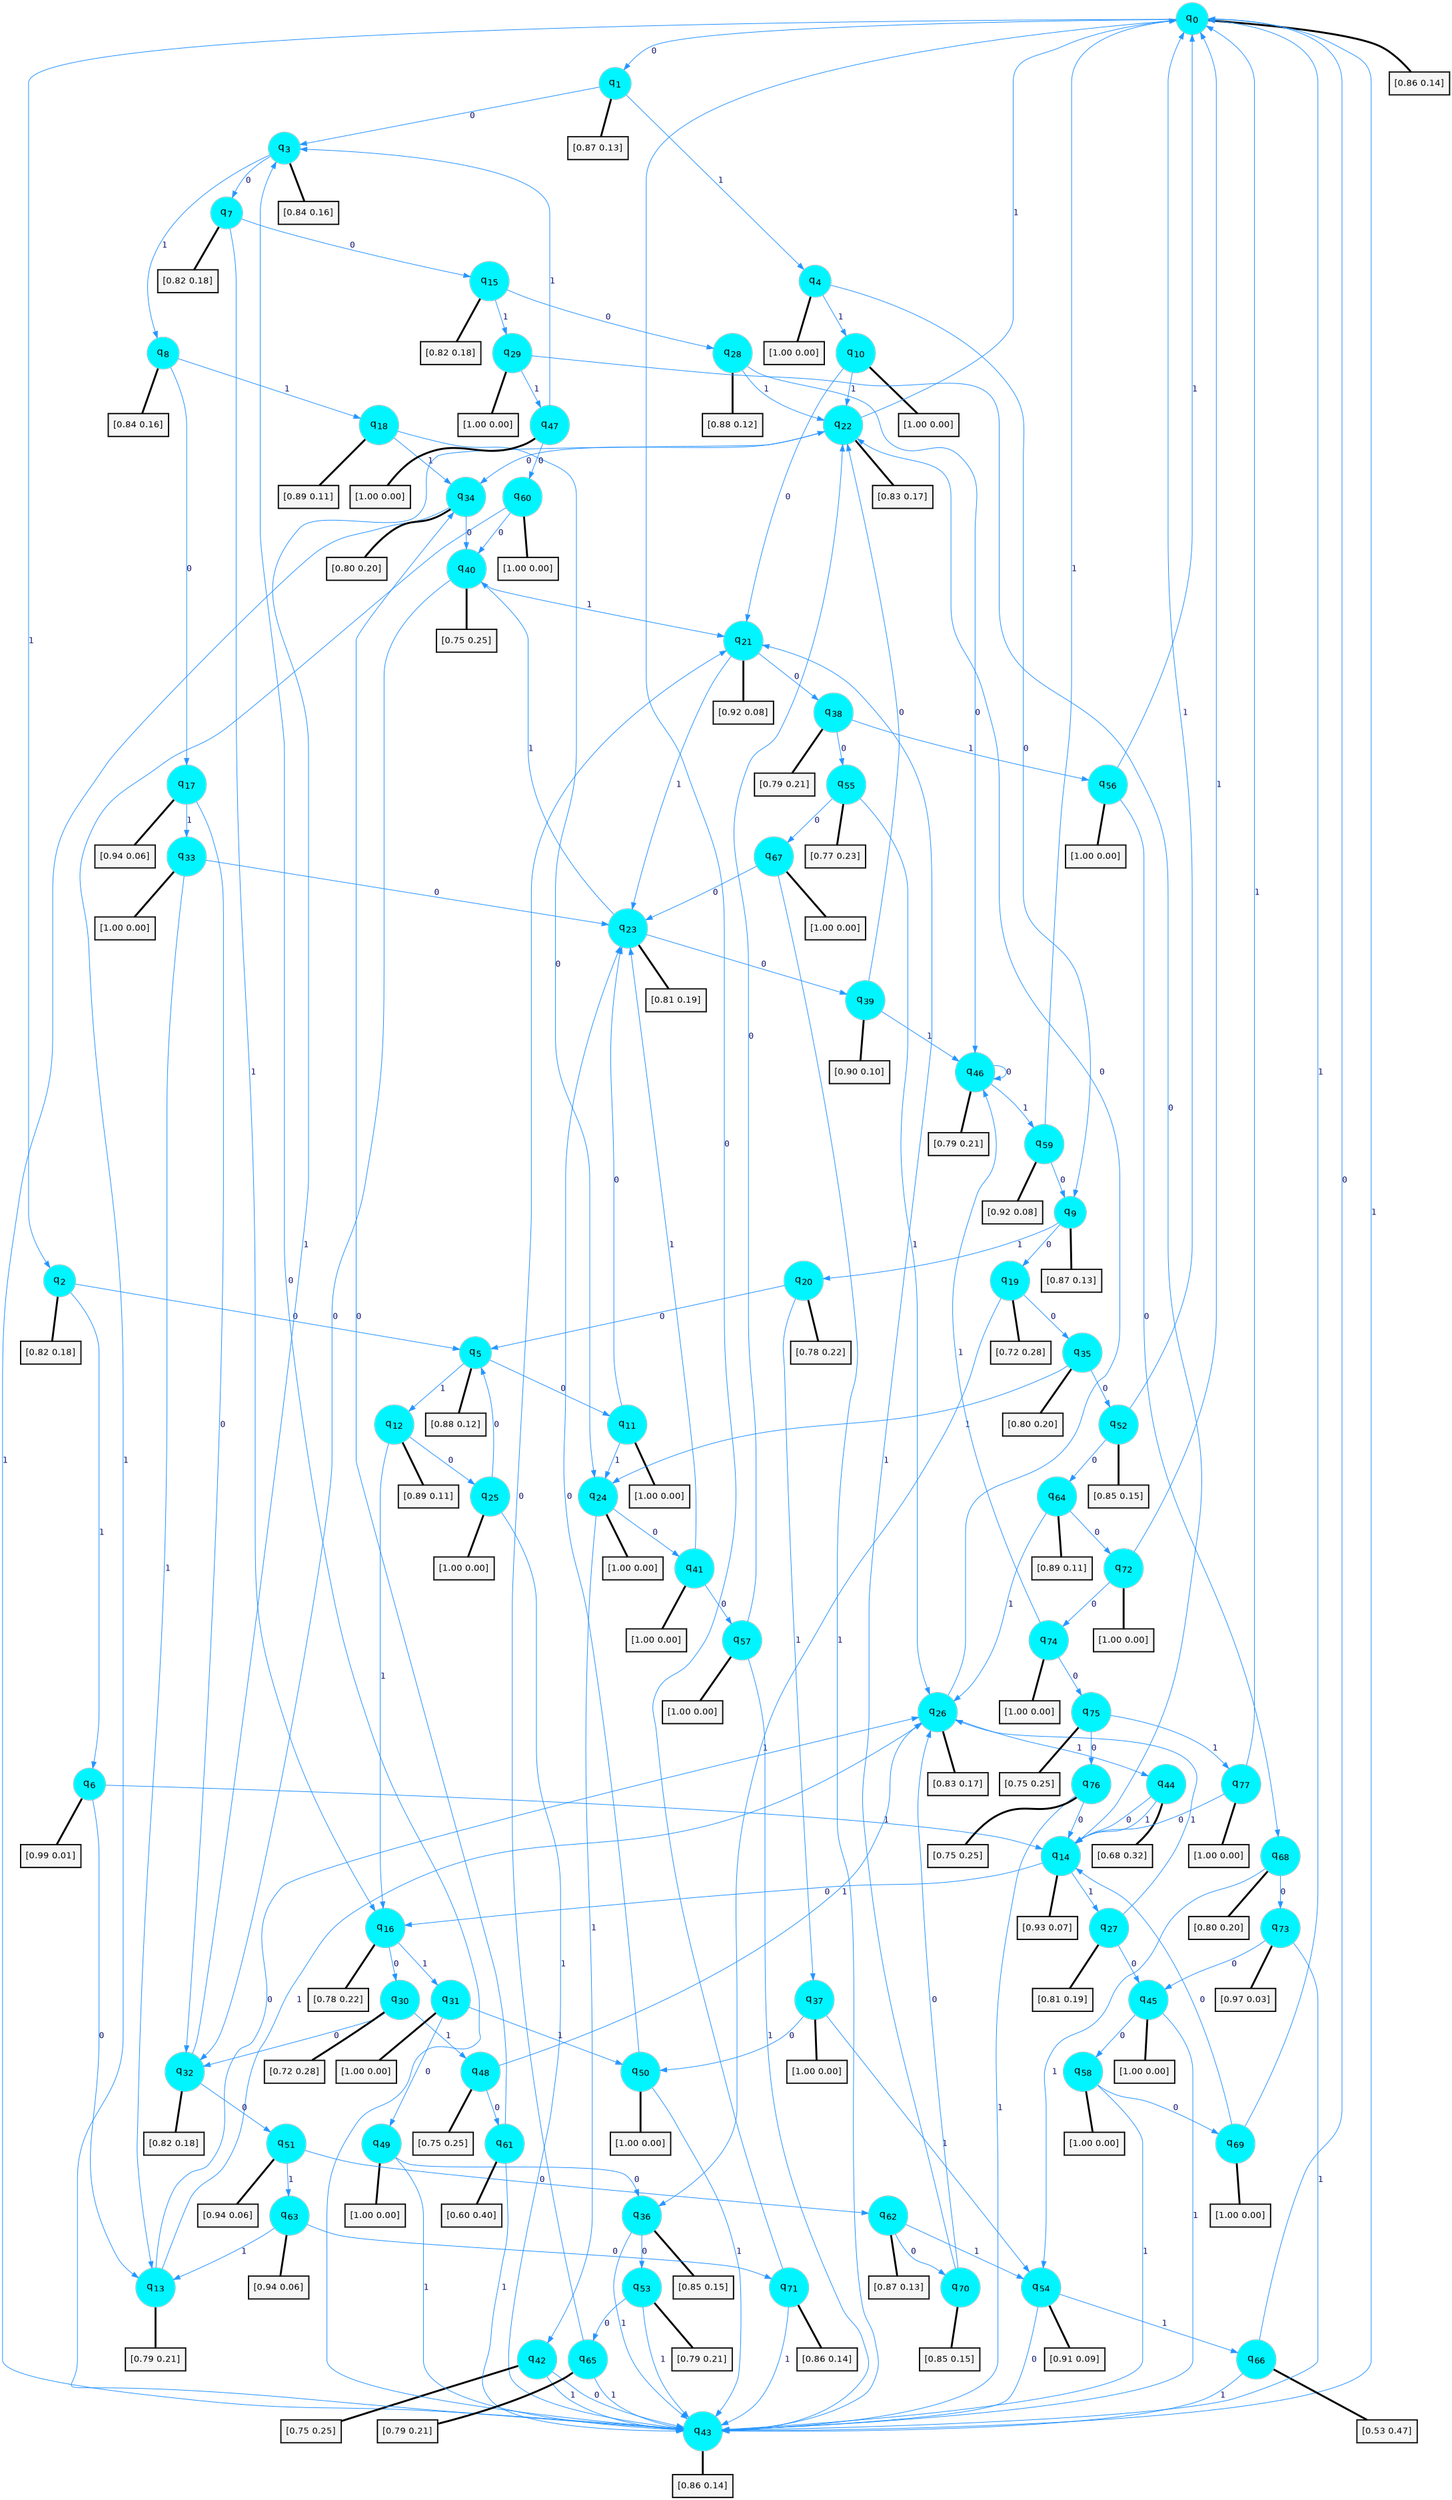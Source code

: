 digraph G {
graph [
bgcolor=transparent, dpi=300, rankdir=TD, size="40,25"];
node [
color=gray, fillcolor=turquoise1, fontcolor=black, fontname=Helvetica, fontsize=16, fontweight=bold, shape=circle, style=filled];
edge [
arrowsize=1, color=dodgerblue1, fontcolor=midnightblue, fontname=courier, fontweight=bold, penwidth=1, style=solid, weight=20];
0[label=<q<SUB>0</SUB>>];
1[label=<q<SUB>1</SUB>>];
2[label=<q<SUB>2</SUB>>];
3[label=<q<SUB>3</SUB>>];
4[label=<q<SUB>4</SUB>>];
5[label=<q<SUB>5</SUB>>];
6[label=<q<SUB>6</SUB>>];
7[label=<q<SUB>7</SUB>>];
8[label=<q<SUB>8</SUB>>];
9[label=<q<SUB>9</SUB>>];
10[label=<q<SUB>10</SUB>>];
11[label=<q<SUB>11</SUB>>];
12[label=<q<SUB>12</SUB>>];
13[label=<q<SUB>13</SUB>>];
14[label=<q<SUB>14</SUB>>];
15[label=<q<SUB>15</SUB>>];
16[label=<q<SUB>16</SUB>>];
17[label=<q<SUB>17</SUB>>];
18[label=<q<SUB>18</SUB>>];
19[label=<q<SUB>19</SUB>>];
20[label=<q<SUB>20</SUB>>];
21[label=<q<SUB>21</SUB>>];
22[label=<q<SUB>22</SUB>>];
23[label=<q<SUB>23</SUB>>];
24[label=<q<SUB>24</SUB>>];
25[label=<q<SUB>25</SUB>>];
26[label=<q<SUB>26</SUB>>];
27[label=<q<SUB>27</SUB>>];
28[label=<q<SUB>28</SUB>>];
29[label=<q<SUB>29</SUB>>];
30[label=<q<SUB>30</SUB>>];
31[label=<q<SUB>31</SUB>>];
32[label=<q<SUB>32</SUB>>];
33[label=<q<SUB>33</SUB>>];
34[label=<q<SUB>34</SUB>>];
35[label=<q<SUB>35</SUB>>];
36[label=<q<SUB>36</SUB>>];
37[label=<q<SUB>37</SUB>>];
38[label=<q<SUB>38</SUB>>];
39[label=<q<SUB>39</SUB>>];
40[label=<q<SUB>40</SUB>>];
41[label=<q<SUB>41</SUB>>];
42[label=<q<SUB>42</SUB>>];
43[label=<q<SUB>43</SUB>>];
44[label=<q<SUB>44</SUB>>];
45[label=<q<SUB>45</SUB>>];
46[label=<q<SUB>46</SUB>>];
47[label=<q<SUB>47</SUB>>];
48[label=<q<SUB>48</SUB>>];
49[label=<q<SUB>49</SUB>>];
50[label=<q<SUB>50</SUB>>];
51[label=<q<SUB>51</SUB>>];
52[label=<q<SUB>52</SUB>>];
53[label=<q<SUB>53</SUB>>];
54[label=<q<SUB>54</SUB>>];
55[label=<q<SUB>55</SUB>>];
56[label=<q<SUB>56</SUB>>];
57[label=<q<SUB>57</SUB>>];
58[label=<q<SUB>58</SUB>>];
59[label=<q<SUB>59</SUB>>];
60[label=<q<SUB>60</SUB>>];
61[label=<q<SUB>61</SUB>>];
62[label=<q<SUB>62</SUB>>];
63[label=<q<SUB>63</SUB>>];
64[label=<q<SUB>64</SUB>>];
65[label=<q<SUB>65</SUB>>];
66[label=<q<SUB>66</SUB>>];
67[label=<q<SUB>67</SUB>>];
68[label=<q<SUB>68</SUB>>];
69[label=<q<SUB>69</SUB>>];
70[label=<q<SUB>70</SUB>>];
71[label=<q<SUB>71</SUB>>];
72[label=<q<SUB>72</SUB>>];
73[label=<q<SUB>73</SUB>>];
74[label=<q<SUB>74</SUB>>];
75[label=<q<SUB>75</SUB>>];
76[label=<q<SUB>76</SUB>>];
77[label=<q<SUB>77</SUB>>];
78[label="[0.86 0.14]", shape=box,fontcolor=black, fontname=Helvetica, fontsize=14, penwidth=2, fillcolor=whitesmoke,color=black];
79[label="[0.87 0.13]", shape=box,fontcolor=black, fontname=Helvetica, fontsize=14, penwidth=2, fillcolor=whitesmoke,color=black];
80[label="[0.82 0.18]", shape=box,fontcolor=black, fontname=Helvetica, fontsize=14, penwidth=2, fillcolor=whitesmoke,color=black];
81[label="[0.84 0.16]", shape=box,fontcolor=black, fontname=Helvetica, fontsize=14, penwidth=2, fillcolor=whitesmoke,color=black];
82[label="[1.00 0.00]", shape=box,fontcolor=black, fontname=Helvetica, fontsize=14, penwidth=2, fillcolor=whitesmoke,color=black];
83[label="[0.88 0.12]", shape=box,fontcolor=black, fontname=Helvetica, fontsize=14, penwidth=2, fillcolor=whitesmoke,color=black];
84[label="[0.99 0.01]", shape=box,fontcolor=black, fontname=Helvetica, fontsize=14, penwidth=2, fillcolor=whitesmoke,color=black];
85[label="[0.82 0.18]", shape=box,fontcolor=black, fontname=Helvetica, fontsize=14, penwidth=2, fillcolor=whitesmoke,color=black];
86[label="[0.84 0.16]", shape=box,fontcolor=black, fontname=Helvetica, fontsize=14, penwidth=2, fillcolor=whitesmoke,color=black];
87[label="[0.87 0.13]", shape=box,fontcolor=black, fontname=Helvetica, fontsize=14, penwidth=2, fillcolor=whitesmoke,color=black];
88[label="[1.00 0.00]", shape=box,fontcolor=black, fontname=Helvetica, fontsize=14, penwidth=2, fillcolor=whitesmoke,color=black];
89[label="[1.00 0.00]", shape=box,fontcolor=black, fontname=Helvetica, fontsize=14, penwidth=2, fillcolor=whitesmoke,color=black];
90[label="[0.89 0.11]", shape=box,fontcolor=black, fontname=Helvetica, fontsize=14, penwidth=2, fillcolor=whitesmoke,color=black];
91[label="[0.79 0.21]", shape=box,fontcolor=black, fontname=Helvetica, fontsize=14, penwidth=2, fillcolor=whitesmoke,color=black];
92[label="[0.93 0.07]", shape=box,fontcolor=black, fontname=Helvetica, fontsize=14, penwidth=2, fillcolor=whitesmoke,color=black];
93[label="[0.82 0.18]", shape=box,fontcolor=black, fontname=Helvetica, fontsize=14, penwidth=2, fillcolor=whitesmoke,color=black];
94[label="[0.78 0.22]", shape=box,fontcolor=black, fontname=Helvetica, fontsize=14, penwidth=2, fillcolor=whitesmoke,color=black];
95[label="[0.94 0.06]", shape=box,fontcolor=black, fontname=Helvetica, fontsize=14, penwidth=2, fillcolor=whitesmoke,color=black];
96[label="[0.89 0.11]", shape=box,fontcolor=black, fontname=Helvetica, fontsize=14, penwidth=2, fillcolor=whitesmoke,color=black];
97[label="[0.72 0.28]", shape=box,fontcolor=black, fontname=Helvetica, fontsize=14, penwidth=2, fillcolor=whitesmoke,color=black];
98[label="[0.78 0.22]", shape=box,fontcolor=black, fontname=Helvetica, fontsize=14, penwidth=2, fillcolor=whitesmoke,color=black];
99[label="[0.92 0.08]", shape=box,fontcolor=black, fontname=Helvetica, fontsize=14, penwidth=2, fillcolor=whitesmoke,color=black];
100[label="[0.83 0.17]", shape=box,fontcolor=black, fontname=Helvetica, fontsize=14, penwidth=2, fillcolor=whitesmoke,color=black];
101[label="[0.81 0.19]", shape=box,fontcolor=black, fontname=Helvetica, fontsize=14, penwidth=2, fillcolor=whitesmoke,color=black];
102[label="[1.00 0.00]", shape=box,fontcolor=black, fontname=Helvetica, fontsize=14, penwidth=2, fillcolor=whitesmoke,color=black];
103[label="[1.00 0.00]", shape=box,fontcolor=black, fontname=Helvetica, fontsize=14, penwidth=2, fillcolor=whitesmoke,color=black];
104[label="[0.83 0.17]", shape=box,fontcolor=black, fontname=Helvetica, fontsize=14, penwidth=2, fillcolor=whitesmoke,color=black];
105[label="[0.81 0.19]", shape=box,fontcolor=black, fontname=Helvetica, fontsize=14, penwidth=2, fillcolor=whitesmoke,color=black];
106[label="[0.88 0.12]", shape=box,fontcolor=black, fontname=Helvetica, fontsize=14, penwidth=2, fillcolor=whitesmoke,color=black];
107[label="[1.00 0.00]", shape=box,fontcolor=black, fontname=Helvetica, fontsize=14, penwidth=2, fillcolor=whitesmoke,color=black];
108[label="[0.72 0.28]", shape=box,fontcolor=black, fontname=Helvetica, fontsize=14, penwidth=2, fillcolor=whitesmoke,color=black];
109[label="[1.00 0.00]", shape=box,fontcolor=black, fontname=Helvetica, fontsize=14, penwidth=2, fillcolor=whitesmoke,color=black];
110[label="[0.82 0.18]", shape=box,fontcolor=black, fontname=Helvetica, fontsize=14, penwidth=2, fillcolor=whitesmoke,color=black];
111[label="[1.00 0.00]", shape=box,fontcolor=black, fontname=Helvetica, fontsize=14, penwidth=2, fillcolor=whitesmoke,color=black];
112[label="[0.80 0.20]", shape=box,fontcolor=black, fontname=Helvetica, fontsize=14, penwidth=2, fillcolor=whitesmoke,color=black];
113[label="[0.80 0.20]", shape=box,fontcolor=black, fontname=Helvetica, fontsize=14, penwidth=2, fillcolor=whitesmoke,color=black];
114[label="[0.85 0.15]", shape=box,fontcolor=black, fontname=Helvetica, fontsize=14, penwidth=2, fillcolor=whitesmoke,color=black];
115[label="[1.00 0.00]", shape=box,fontcolor=black, fontname=Helvetica, fontsize=14, penwidth=2, fillcolor=whitesmoke,color=black];
116[label="[0.79 0.21]", shape=box,fontcolor=black, fontname=Helvetica, fontsize=14, penwidth=2, fillcolor=whitesmoke,color=black];
117[label="[0.90 0.10]", shape=box,fontcolor=black, fontname=Helvetica, fontsize=14, penwidth=2, fillcolor=whitesmoke,color=black];
118[label="[0.75 0.25]", shape=box,fontcolor=black, fontname=Helvetica, fontsize=14, penwidth=2, fillcolor=whitesmoke,color=black];
119[label="[1.00 0.00]", shape=box,fontcolor=black, fontname=Helvetica, fontsize=14, penwidth=2, fillcolor=whitesmoke,color=black];
120[label="[0.75 0.25]", shape=box,fontcolor=black, fontname=Helvetica, fontsize=14, penwidth=2, fillcolor=whitesmoke,color=black];
121[label="[0.86 0.14]", shape=box,fontcolor=black, fontname=Helvetica, fontsize=14, penwidth=2, fillcolor=whitesmoke,color=black];
122[label="[0.68 0.32]", shape=box,fontcolor=black, fontname=Helvetica, fontsize=14, penwidth=2, fillcolor=whitesmoke,color=black];
123[label="[1.00 0.00]", shape=box,fontcolor=black, fontname=Helvetica, fontsize=14, penwidth=2, fillcolor=whitesmoke,color=black];
124[label="[0.79 0.21]", shape=box,fontcolor=black, fontname=Helvetica, fontsize=14, penwidth=2, fillcolor=whitesmoke,color=black];
125[label="[1.00 0.00]", shape=box,fontcolor=black, fontname=Helvetica, fontsize=14, penwidth=2, fillcolor=whitesmoke,color=black];
126[label="[0.75 0.25]", shape=box,fontcolor=black, fontname=Helvetica, fontsize=14, penwidth=2, fillcolor=whitesmoke,color=black];
127[label="[1.00 0.00]", shape=box,fontcolor=black, fontname=Helvetica, fontsize=14, penwidth=2, fillcolor=whitesmoke,color=black];
128[label="[1.00 0.00]", shape=box,fontcolor=black, fontname=Helvetica, fontsize=14, penwidth=2, fillcolor=whitesmoke,color=black];
129[label="[0.94 0.06]", shape=box,fontcolor=black, fontname=Helvetica, fontsize=14, penwidth=2, fillcolor=whitesmoke,color=black];
130[label="[0.85 0.15]", shape=box,fontcolor=black, fontname=Helvetica, fontsize=14, penwidth=2, fillcolor=whitesmoke,color=black];
131[label="[0.79 0.21]", shape=box,fontcolor=black, fontname=Helvetica, fontsize=14, penwidth=2, fillcolor=whitesmoke,color=black];
132[label="[0.91 0.09]", shape=box,fontcolor=black, fontname=Helvetica, fontsize=14, penwidth=2, fillcolor=whitesmoke,color=black];
133[label="[0.77 0.23]", shape=box,fontcolor=black, fontname=Helvetica, fontsize=14, penwidth=2, fillcolor=whitesmoke,color=black];
134[label="[1.00 0.00]", shape=box,fontcolor=black, fontname=Helvetica, fontsize=14, penwidth=2, fillcolor=whitesmoke,color=black];
135[label="[1.00 0.00]", shape=box,fontcolor=black, fontname=Helvetica, fontsize=14, penwidth=2, fillcolor=whitesmoke,color=black];
136[label="[1.00 0.00]", shape=box,fontcolor=black, fontname=Helvetica, fontsize=14, penwidth=2, fillcolor=whitesmoke,color=black];
137[label="[0.92 0.08]", shape=box,fontcolor=black, fontname=Helvetica, fontsize=14, penwidth=2, fillcolor=whitesmoke,color=black];
138[label="[1.00 0.00]", shape=box,fontcolor=black, fontname=Helvetica, fontsize=14, penwidth=2, fillcolor=whitesmoke,color=black];
139[label="[0.60 0.40]", shape=box,fontcolor=black, fontname=Helvetica, fontsize=14, penwidth=2, fillcolor=whitesmoke,color=black];
140[label="[0.87 0.13]", shape=box,fontcolor=black, fontname=Helvetica, fontsize=14, penwidth=2, fillcolor=whitesmoke,color=black];
141[label="[0.94 0.06]", shape=box,fontcolor=black, fontname=Helvetica, fontsize=14, penwidth=2, fillcolor=whitesmoke,color=black];
142[label="[0.89 0.11]", shape=box,fontcolor=black, fontname=Helvetica, fontsize=14, penwidth=2, fillcolor=whitesmoke,color=black];
143[label="[0.79 0.21]", shape=box,fontcolor=black, fontname=Helvetica, fontsize=14, penwidth=2, fillcolor=whitesmoke,color=black];
144[label="[0.53 0.47]", shape=box,fontcolor=black, fontname=Helvetica, fontsize=14, penwidth=2, fillcolor=whitesmoke,color=black];
145[label="[1.00 0.00]", shape=box,fontcolor=black, fontname=Helvetica, fontsize=14, penwidth=2, fillcolor=whitesmoke,color=black];
146[label="[0.80 0.20]", shape=box,fontcolor=black, fontname=Helvetica, fontsize=14, penwidth=2, fillcolor=whitesmoke,color=black];
147[label="[1.00 0.00]", shape=box,fontcolor=black, fontname=Helvetica, fontsize=14, penwidth=2, fillcolor=whitesmoke,color=black];
148[label="[0.85 0.15]", shape=box,fontcolor=black, fontname=Helvetica, fontsize=14, penwidth=2, fillcolor=whitesmoke,color=black];
149[label="[0.86 0.14]", shape=box,fontcolor=black, fontname=Helvetica, fontsize=14, penwidth=2, fillcolor=whitesmoke,color=black];
150[label="[1.00 0.00]", shape=box,fontcolor=black, fontname=Helvetica, fontsize=14, penwidth=2, fillcolor=whitesmoke,color=black];
151[label="[0.97 0.03]", shape=box,fontcolor=black, fontname=Helvetica, fontsize=14, penwidth=2, fillcolor=whitesmoke,color=black];
152[label="[1.00 0.00]", shape=box,fontcolor=black, fontname=Helvetica, fontsize=14, penwidth=2, fillcolor=whitesmoke,color=black];
153[label="[0.75 0.25]", shape=box,fontcolor=black, fontname=Helvetica, fontsize=14, penwidth=2, fillcolor=whitesmoke,color=black];
154[label="[0.75 0.25]", shape=box,fontcolor=black, fontname=Helvetica, fontsize=14, penwidth=2, fillcolor=whitesmoke,color=black];
155[label="[1.00 0.00]", shape=box,fontcolor=black, fontname=Helvetica, fontsize=14, penwidth=2, fillcolor=whitesmoke,color=black];
0->1 [label=0];
0->2 [label=1];
0->78 [arrowhead=none, penwidth=3,color=black];
1->3 [label=0];
1->4 [label=1];
1->79 [arrowhead=none, penwidth=3,color=black];
2->5 [label=0];
2->6 [label=1];
2->80 [arrowhead=none, penwidth=3,color=black];
3->7 [label=0];
3->8 [label=1];
3->81 [arrowhead=none, penwidth=3,color=black];
4->9 [label=0];
4->10 [label=1];
4->82 [arrowhead=none, penwidth=3,color=black];
5->11 [label=0];
5->12 [label=1];
5->83 [arrowhead=none, penwidth=3,color=black];
6->13 [label=0];
6->14 [label=1];
6->84 [arrowhead=none, penwidth=3,color=black];
7->15 [label=0];
7->16 [label=1];
7->85 [arrowhead=none, penwidth=3,color=black];
8->17 [label=0];
8->18 [label=1];
8->86 [arrowhead=none, penwidth=3,color=black];
9->19 [label=0];
9->20 [label=1];
9->87 [arrowhead=none, penwidth=3,color=black];
10->21 [label=0];
10->22 [label=1];
10->88 [arrowhead=none, penwidth=3,color=black];
11->23 [label=0];
11->24 [label=1];
11->89 [arrowhead=none, penwidth=3,color=black];
12->25 [label=0];
12->16 [label=1];
12->90 [arrowhead=none, penwidth=3,color=black];
13->26 [label=0];
13->26 [label=1];
13->91 [arrowhead=none, penwidth=3,color=black];
14->16 [label=0];
14->27 [label=1];
14->92 [arrowhead=none, penwidth=3,color=black];
15->28 [label=0];
15->29 [label=1];
15->93 [arrowhead=none, penwidth=3,color=black];
16->30 [label=0];
16->31 [label=1];
16->94 [arrowhead=none, penwidth=3,color=black];
17->32 [label=0];
17->33 [label=1];
17->95 [arrowhead=none, penwidth=3,color=black];
18->24 [label=0];
18->34 [label=1];
18->96 [arrowhead=none, penwidth=3,color=black];
19->35 [label=0];
19->36 [label=1];
19->97 [arrowhead=none, penwidth=3,color=black];
20->5 [label=0];
20->37 [label=1];
20->98 [arrowhead=none, penwidth=3,color=black];
21->38 [label=0];
21->23 [label=1];
21->99 [arrowhead=none, penwidth=3,color=black];
22->34 [label=0];
22->0 [label=1];
22->100 [arrowhead=none, penwidth=3,color=black];
23->39 [label=0];
23->40 [label=1];
23->101 [arrowhead=none, penwidth=3,color=black];
24->41 [label=0];
24->42 [label=1];
24->102 [arrowhead=none, penwidth=3,color=black];
25->5 [label=0];
25->43 [label=1];
25->103 [arrowhead=none, penwidth=3,color=black];
26->22 [label=0];
26->44 [label=1];
26->104 [arrowhead=none, penwidth=3,color=black];
27->45 [label=0];
27->26 [label=1];
27->105 [arrowhead=none, penwidth=3,color=black];
28->46 [label=0];
28->22 [label=1];
28->106 [arrowhead=none, penwidth=3,color=black];
29->14 [label=0];
29->47 [label=1];
29->107 [arrowhead=none, penwidth=3,color=black];
30->32 [label=0];
30->48 [label=1];
30->108 [arrowhead=none, penwidth=3,color=black];
31->49 [label=0];
31->50 [label=1];
31->109 [arrowhead=none, penwidth=3,color=black];
32->51 [label=0];
32->22 [label=1];
32->110 [arrowhead=none, penwidth=3,color=black];
33->23 [label=0];
33->13 [label=1];
33->111 [arrowhead=none, penwidth=3,color=black];
34->40 [label=0];
34->43 [label=1];
34->112 [arrowhead=none, penwidth=3,color=black];
35->52 [label=0];
35->24 [label=1];
35->113 [arrowhead=none, penwidth=3,color=black];
36->53 [label=0];
36->43 [label=1];
36->114 [arrowhead=none, penwidth=3,color=black];
37->50 [label=0];
37->54 [label=1];
37->115 [arrowhead=none, penwidth=3,color=black];
38->55 [label=0];
38->56 [label=1];
38->116 [arrowhead=none, penwidth=3,color=black];
39->22 [label=0];
39->46 [label=1];
39->117 [arrowhead=none, penwidth=3,color=black];
40->32 [label=0];
40->21 [label=1];
40->118 [arrowhead=none, penwidth=3,color=black];
41->57 [label=0];
41->23 [label=1];
41->119 [arrowhead=none, penwidth=3,color=black];
42->43 [label=0];
42->43 [label=1];
42->120 [arrowhead=none, penwidth=3,color=black];
43->3 [label=0];
43->0 [label=1];
43->121 [arrowhead=none, penwidth=3,color=black];
44->14 [label=0];
44->14 [label=1];
44->122 [arrowhead=none, penwidth=3,color=black];
45->58 [label=0];
45->43 [label=1];
45->123 [arrowhead=none, penwidth=3,color=black];
46->46 [label=0];
46->59 [label=1];
46->124 [arrowhead=none, penwidth=3,color=black];
47->60 [label=0];
47->3 [label=1];
47->125 [arrowhead=none, penwidth=3,color=black];
48->61 [label=0];
48->26 [label=1];
48->126 [arrowhead=none, penwidth=3,color=black];
49->36 [label=0];
49->43 [label=1];
49->127 [arrowhead=none, penwidth=3,color=black];
50->23 [label=0];
50->43 [label=1];
50->128 [arrowhead=none, penwidth=3,color=black];
51->62 [label=0];
51->63 [label=1];
51->129 [arrowhead=none, penwidth=3,color=black];
52->64 [label=0];
52->0 [label=1];
52->130 [arrowhead=none, penwidth=3,color=black];
53->65 [label=0];
53->43 [label=1];
53->131 [arrowhead=none, penwidth=3,color=black];
54->43 [label=0];
54->66 [label=1];
54->132 [arrowhead=none, penwidth=3,color=black];
55->67 [label=0];
55->26 [label=1];
55->133 [arrowhead=none, penwidth=3,color=black];
56->68 [label=0];
56->0 [label=1];
56->134 [arrowhead=none, penwidth=3,color=black];
57->22 [label=0];
57->43 [label=1];
57->135 [arrowhead=none, penwidth=3,color=black];
58->69 [label=0];
58->43 [label=1];
58->136 [arrowhead=none, penwidth=3,color=black];
59->9 [label=0];
59->0 [label=1];
59->137 [arrowhead=none, penwidth=3,color=black];
60->40 [label=0];
60->43 [label=1];
60->138 [arrowhead=none, penwidth=3,color=black];
61->34 [label=0];
61->43 [label=1];
61->139 [arrowhead=none, penwidth=3,color=black];
62->70 [label=0];
62->54 [label=1];
62->140 [arrowhead=none, penwidth=3,color=black];
63->71 [label=0];
63->13 [label=1];
63->141 [arrowhead=none, penwidth=3,color=black];
64->72 [label=0];
64->26 [label=1];
64->142 [arrowhead=none, penwidth=3,color=black];
65->21 [label=0];
65->43 [label=1];
65->143 [arrowhead=none, penwidth=3,color=black];
66->0 [label=0];
66->43 [label=1];
66->144 [arrowhead=none, penwidth=3,color=black];
67->23 [label=0];
67->43 [label=1];
67->145 [arrowhead=none, penwidth=3,color=black];
68->73 [label=0];
68->54 [label=1];
68->146 [arrowhead=none, penwidth=3,color=black];
69->14 [label=0];
69->0 [label=1];
69->147 [arrowhead=none, penwidth=3,color=black];
70->26 [label=0];
70->21 [label=1];
70->148 [arrowhead=none, penwidth=3,color=black];
71->0 [label=0];
71->43 [label=1];
71->149 [arrowhead=none, penwidth=3,color=black];
72->74 [label=0];
72->0 [label=1];
72->150 [arrowhead=none, penwidth=3,color=black];
73->45 [label=0];
73->43 [label=1];
73->151 [arrowhead=none, penwidth=3,color=black];
74->75 [label=0];
74->46 [label=1];
74->152 [arrowhead=none, penwidth=3,color=black];
75->76 [label=0];
75->77 [label=1];
75->153 [arrowhead=none, penwidth=3,color=black];
76->14 [label=0];
76->43 [label=1];
76->154 [arrowhead=none, penwidth=3,color=black];
77->14 [label=0];
77->0 [label=1];
77->155 [arrowhead=none, penwidth=3,color=black];
}
